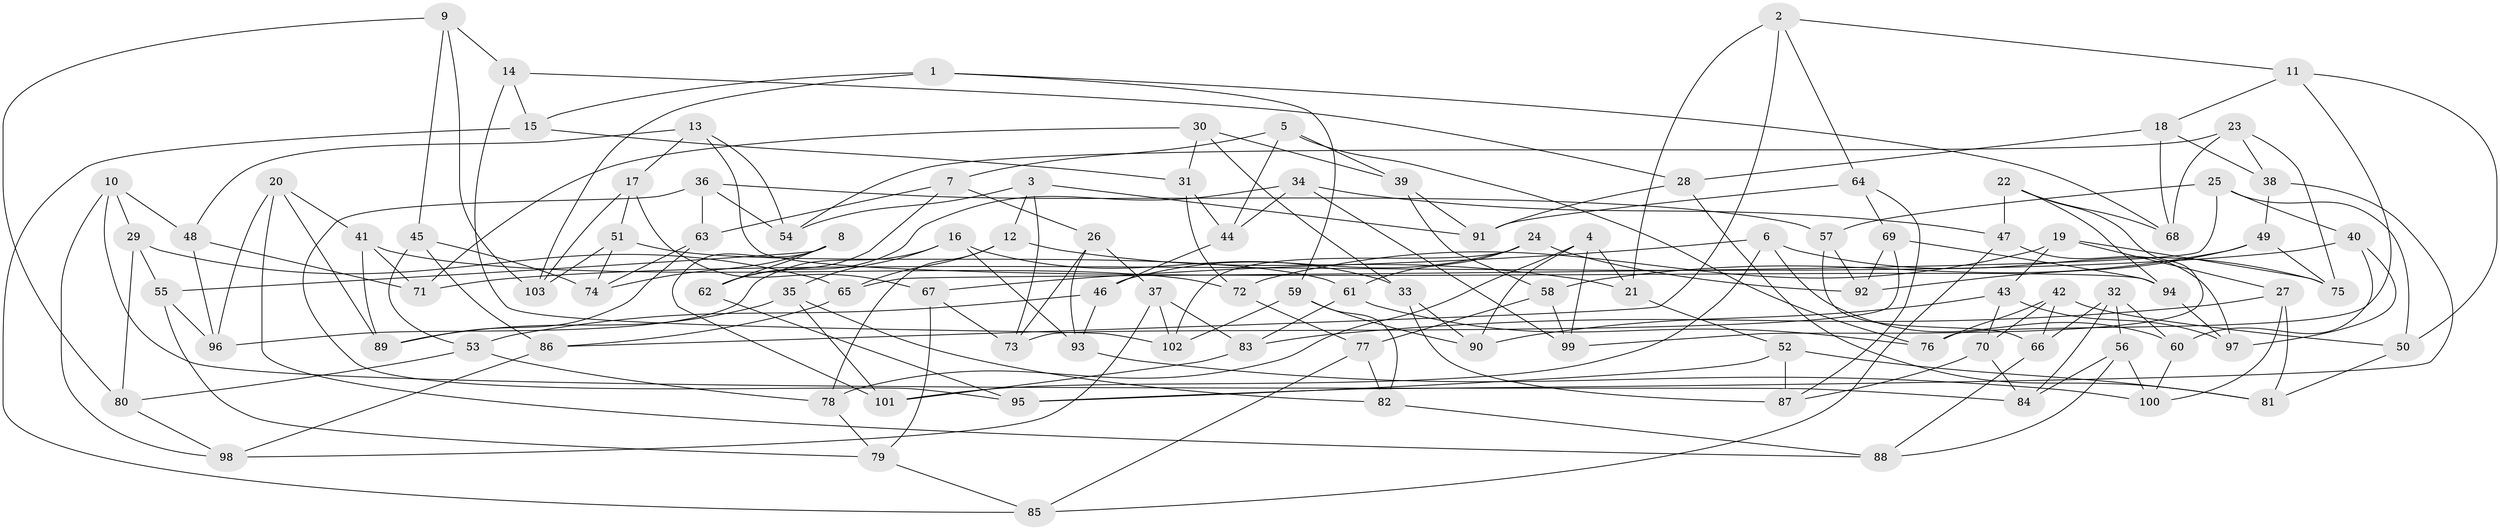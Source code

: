 // coarse degree distribution, {9: 0.09302325581395349, 4: 0.4418604651162791, 8: 0.09302325581395349, 10: 0.11627906976744186, 6: 0.11627906976744186, 5: 0.046511627906976744, 3: 0.09302325581395349}
// Generated by graph-tools (version 1.1) at 2025/54/03/04/25 22:54:03]
// undirected, 103 vertices, 206 edges
graph export_dot {
  node [color=gray90,style=filled];
  1;
  2;
  3;
  4;
  5;
  6;
  7;
  8;
  9;
  10;
  11;
  12;
  13;
  14;
  15;
  16;
  17;
  18;
  19;
  20;
  21;
  22;
  23;
  24;
  25;
  26;
  27;
  28;
  29;
  30;
  31;
  32;
  33;
  34;
  35;
  36;
  37;
  38;
  39;
  40;
  41;
  42;
  43;
  44;
  45;
  46;
  47;
  48;
  49;
  50;
  51;
  52;
  53;
  54;
  55;
  56;
  57;
  58;
  59;
  60;
  61;
  62;
  63;
  64;
  65;
  66;
  67;
  68;
  69;
  70;
  71;
  72;
  73;
  74;
  75;
  76;
  77;
  78;
  79;
  80;
  81;
  82;
  83;
  84;
  85;
  86;
  87;
  88;
  89;
  90;
  91;
  92;
  93;
  94;
  95;
  96;
  97;
  98;
  99;
  100;
  101;
  102;
  103;
  1 -- 68;
  1 -- 103;
  1 -- 15;
  1 -- 59;
  2 -- 21;
  2 -- 86;
  2 -- 11;
  2 -- 64;
  3 -- 54;
  3 -- 12;
  3 -- 91;
  3 -- 73;
  4 -- 99;
  4 -- 90;
  4 -- 78;
  4 -- 21;
  5 -- 44;
  5 -- 39;
  5 -- 7;
  5 -- 76;
  6 -- 67;
  6 -- 75;
  6 -- 60;
  6 -- 101;
  7 -- 26;
  7 -- 63;
  7 -- 62;
  8 -- 101;
  8 -- 74;
  8 -- 55;
  8 -- 62;
  9 -- 80;
  9 -- 103;
  9 -- 14;
  9 -- 45;
  10 -- 48;
  10 -- 29;
  10 -- 98;
  10 -- 84;
  11 -- 50;
  11 -- 18;
  11 -- 76;
  12 -- 65;
  12 -- 78;
  12 -- 21;
  13 -- 94;
  13 -- 48;
  13 -- 17;
  13 -- 54;
  14 -- 15;
  14 -- 102;
  14 -- 28;
  15 -- 85;
  15 -- 31;
  16 -- 93;
  16 -- 35;
  16 -- 33;
  16 -- 96;
  17 -- 51;
  17 -- 67;
  17 -- 103;
  18 -- 68;
  18 -- 38;
  18 -- 28;
  19 -- 27;
  19 -- 43;
  19 -- 75;
  19 -- 72;
  20 -- 96;
  20 -- 89;
  20 -- 88;
  20 -- 41;
  21 -- 52;
  22 -- 68;
  22 -- 47;
  22 -- 99;
  22 -- 94;
  23 -- 75;
  23 -- 38;
  23 -- 54;
  23 -- 68;
  24 -- 102;
  24 -- 46;
  24 -- 92;
  24 -- 61;
  25 -- 65;
  25 -- 40;
  25 -- 57;
  25 -- 50;
  26 -- 93;
  26 -- 37;
  26 -- 73;
  27 -- 83;
  27 -- 81;
  27 -- 100;
  28 -- 91;
  28 -- 81;
  29 -- 80;
  29 -- 55;
  29 -- 65;
  30 -- 39;
  30 -- 31;
  30 -- 33;
  30 -- 71;
  31 -- 72;
  31 -- 44;
  32 -- 60;
  32 -- 84;
  32 -- 56;
  32 -- 66;
  33 -- 90;
  33 -- 87;
  34 -- 99;
  34 -- 44;
  34 -- 47;
  34 -- 62;
  35 -- 101;
  35 -- 82;
  35 -- 89;
  36 -- 63;
  36 -- 95;
  36 -- 57;
  36 -- 54;
  37 -- 98;
  37 -- 83;
  37 -- 102;
  38 -- 95;
  38 -- 49;
  39 -- 91;
  39 -- 58;
  40 -- 97;
  40 -- 71;
  40 -- 60;
  41 -- 89;
  41 -- 72;
  41 -- 71;
  42 -- 50;
  42 -- 76;
  42 -- 70;
  42 -- 66;
  43 -- 90;
  43 -- 97;
  43 -- 70;
  44 -- 46;
  45 -- 86;
  45 -- 53;
  45 -- 74;
  46 -- 53;
  46 -- 93;
  47 -- 97;
  47 -- 85;
  48 -- 96;
  48 -- 71;
  49 -- 92;
  49 -- 58;
  49 -- 75;
  50 -- 81;
  51 -- 103;
  51 -- 74;
  51 -- 61;
  52 -- 81;
  52 -- 87;
  52 -- 95;
  53 -- 78;
  53 -- 80;
  55 -- 96;
  55 -- 79;
  56 -- 100;
  56 -- 88;
  56 -- 84;
  57 -- 92;
  57 -- 66;
  58 -- 77;
  58 -- 99;
  59 -- 82;
  59 -- 102;
  59 -- 90;
  60 -- 100;
  61 -- 83;
  61 -- 76;
  62 -- 95;
  63 -- 89;
  63 -- 74;
  64 -- 87;
  64 -- 91;
  64 -- 69;
  65 -- 86;
  66 -- 88;
  67 -- 79;
  67 -- 73;
  69 -- 73;
  69 -- 94;
  69 -- 92;
  70 -- 84;
  70 -- 87;
  72 -- 77;
  77 -- 82;
  77 -- 85;
  78 -- 79;
  79 -- 85;
  80 -- 98;
  82 -- 88;
  83 -- 101;
  86 -- 98;
  93 -- 100;
  94 -- 97;
}

